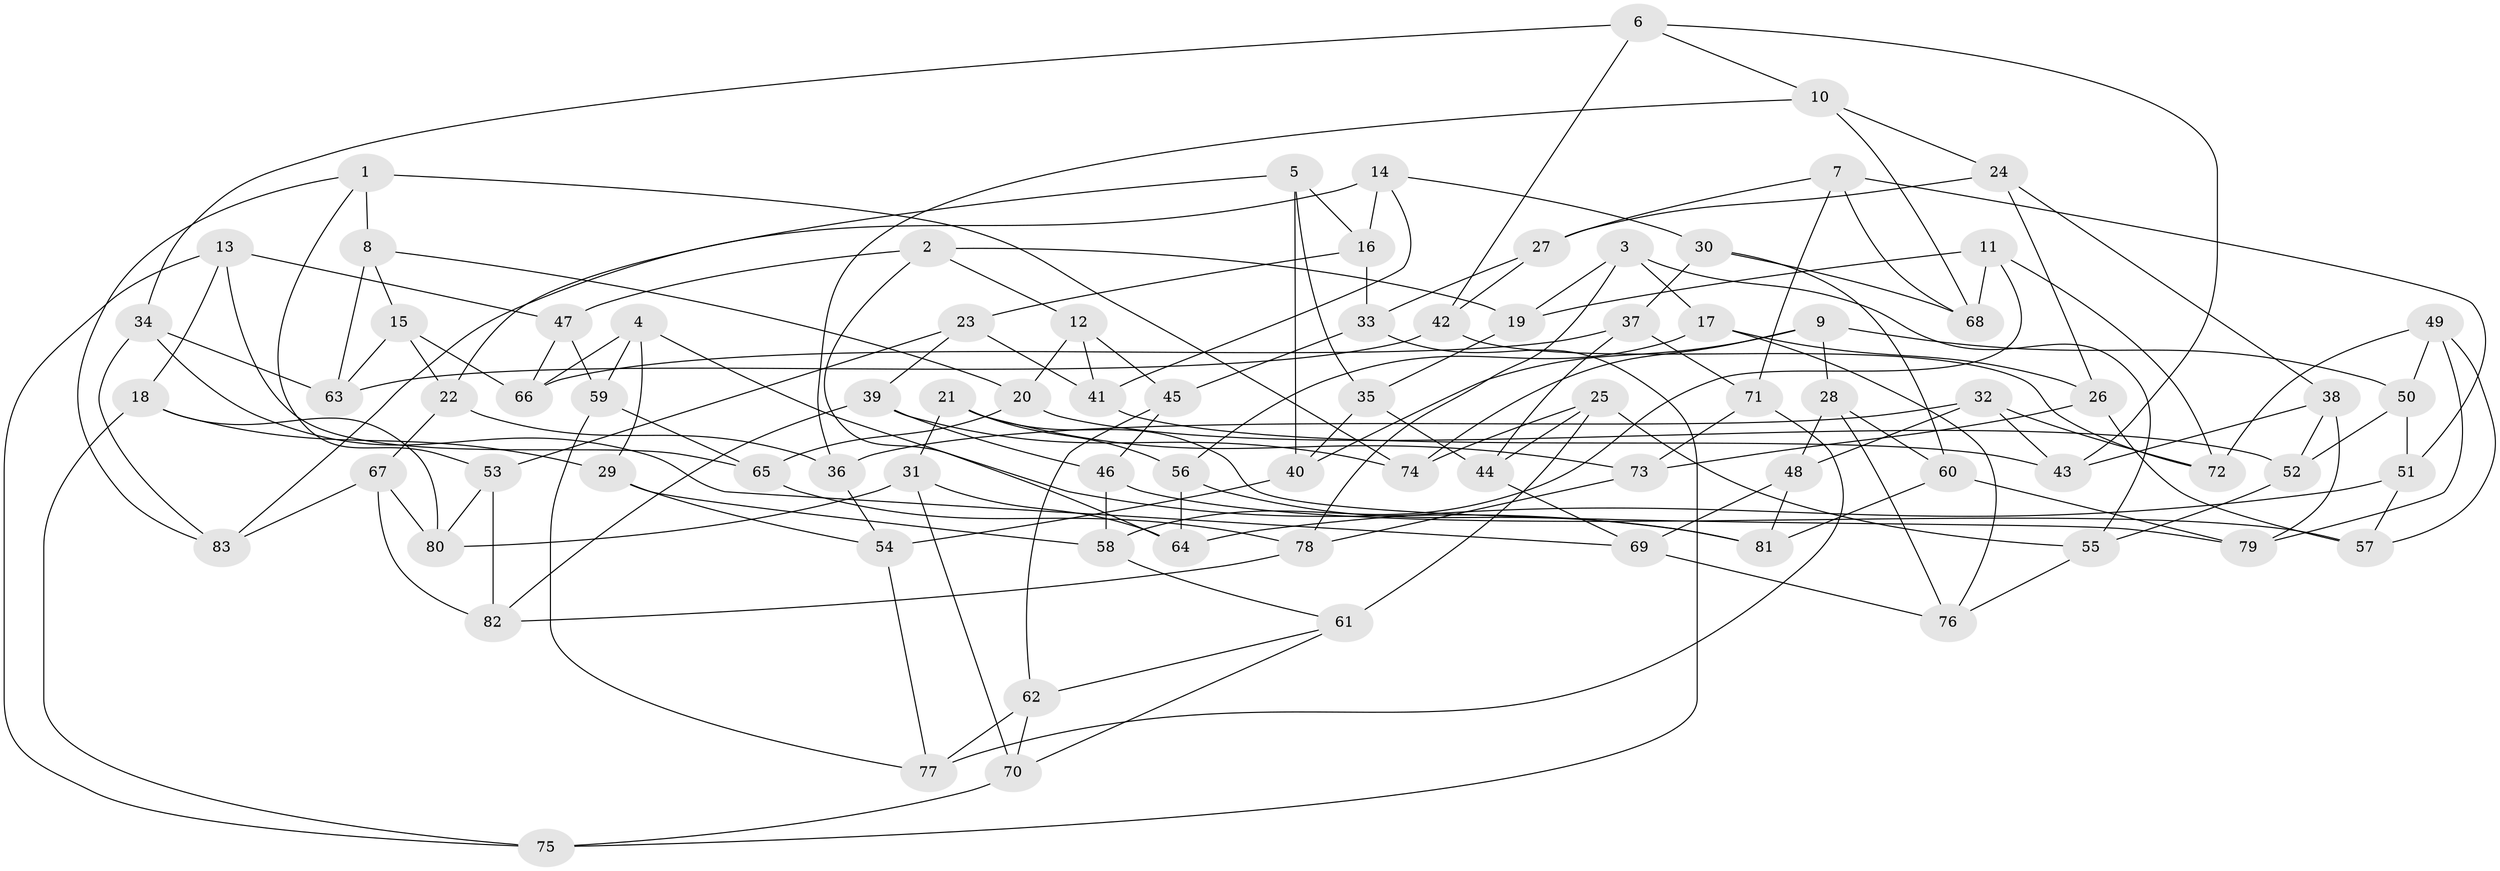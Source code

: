 // Generated by graph-tools (version 1.1) at 2025/50/03/09/25 03:50:47]
// undirected, 83 vertices, 166 edges
graph export_dot {
graph [start="1"]
  node [color=gray90,style=filled];
  1;
  2;
  3;
  4;
  5;
  6;
  7;
  8;
  9;
  10;
  11;
  12;
  13;
  14;
  15;
  16;
  17;
  18;
  19;
  20;
  21;
  22;
  23;
  24;
  25;
  26;
  27;
  28;
  29;
  30;
  31;
  32;
  33;
  34;
  35;
  36;
  37;
  38;
  39;
  40;
  41;
  42;
  43;
  44;
  45;
  46;
  47;
  48;
  49;
  50;
  51;
  52;
  53;
  54;
  55;
  56;
  57;
  58;
  59;
  60;
  61;
  62;
  63;
  64;
  65;
  66;
  67;
  68;
  69;
  70;
  71;
  72;
  73;
  74;
  75;
  76;
  77;
  78;
  79;
  80;
  81;
  82;
  83;
  1 -- 53;
  1 -- 8;
  1 -- 83;
  1 -- 74;
  2 -- 12;
  2 -- 47;
  2 -- 19;
  2 -- 64;
  3 -- 19;
  3 -- 17;
  3 -- 55;
  3 -- 78;
  4 -- 81;
  4 -- 66;
  4 -- 29;
  4 -- 59;
  5 -- 40;
  5 -- 35;
  5 -- 16;
  5 -- 22;
  6 -- 42;
  6 -- 10;
  6 -- 43;
  6 -- 34;
  7 -- 27;
  7 -- 68;
  7 -- 51;
  7 -- 71;
  8 -- 20;
  8 -- 15;
  8 -- 63;
  9 -- 50;
  9 -- 74;
  9 -- 40;
  9 -- 28;
  10 -- 36;
  10 -- 68;
  10 -- 24;
  11 -- 58;
  11 -- 72;
  11 -- 68;
  11 -- 19;
  12 -- 45;
  12 -- 41;
  12 -- 20;
  13 -- 47;
  13 -- 18;
  13 -- 65;
  13 -- 75;
  14 -- 30;
  14 -- 83;
  14 -- 41;
  14 -- 16;
  15 -- 22;
  15 -- 63;
  15 -- 66;
  16 -- 23;
  16 -- 33;
  17 -- 76;
  17 -- 26;
  17 -- 56;
  18 -- 80;
  18 -- 75;
  18 -- 29;
  19 -- 35;
  20 -- 65;
  20 -- 52;
  21 -- 56;
  21 -- 73;
  21 -- 79;
  21 -- 31;
  22 -- 67;
  22 -- 36;
  23 -- 39;
  23 -- 53;
  23 -- 41;
  24 -- 27;
  24 -- 26;
  24 -- 38;
  25 -- 61;
  25 -- 74;
  25 -- 44;
  25 -- 55;
  26 -- 57;
  26 -- 73;
  27 -- 42;
  27 -- 33;
  28 -- 60;
  28 -- 48;
  28 -- 76;
  29 -- 58;
  29 -- 54;
  30 -- 37;
  30 -- 60;
  30 -- 68;
  31 -- 80;
  31 -- 64;
  31 -- 70;
  32 -- 43;
  32 -- 36;
  32 -- 48;
  32 -- 72;
  33 -- 75;
  33 -- 45;
  34 -- 83;
  34 -- 69;
  34 -- 63;
  35 -- 40;
  35 -- 44;
  36 -- 54;
  37 -- 44;
  37 -- 71;
  37 -- 66;
  38 -- 52;
  38 -- 43;
  38 -- 79;
  39 -- 82;
  39 -- 46;
  39 -- 74;
  40 -- 54;
  41 -- 43;
  42 -- 72;
  42 -- 63;
  44 -- 69;
  45 -- 62;
  45 -- 46;
  46 -- 57;
  46 -- 58;
  47 -- 59;
  47 -- 66;
  48 -- 81;
  48 -- 69;
  49 -- 57;
  49 -- 50;
  49 -- 79;
  49 -- 72;
  50 -- 51;
  50 -- 52;
  51 -- 57;
  51 -- 64;
  52 -- 55;
  53 -- 80;
  53 -- 82;
  54 -- 77;
  55 -- 76;
  56 -- 64;
  56 -- 81;
  58 -- 61;
  59 -- 65;
  59 -- 77;
  60 -- 79;
  60 -- 81;
  61 -- 62;
  61 -- 70;
  62 -- 77;
  62 -- 70;
  65 -- 78;
  67 -- 82;
  67 -- 83;
  67 -- 80;
  69 -- 76;
  70 -- 75;
  71 -- 77;
  71 -- 73;
  73 -- 78;
  78 -- 82;
}
